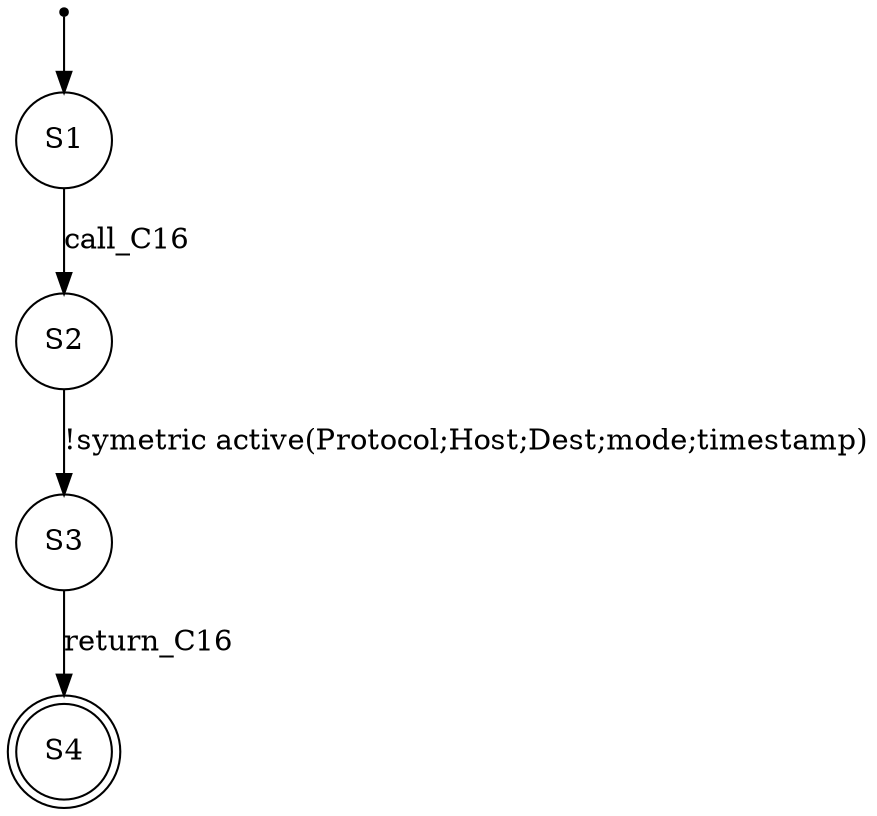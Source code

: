 digraph LTS {
S00[shape=point]
S1[label=S1,shape=circle];
S2[label=S2,shape=circle];
S3[label=S3,shape=circle];
S4[label=S4,shape=doublecircle];
S00 -> S1
S1 -> S2[label ="call_C16"];
S2 -> S3[label ="!symetric active(Protocol;Host;Dest;mode;timestamp)"];
S3 -> S4[label ="return_C16"];
}
